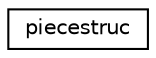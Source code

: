 digraph "Graphical Class Hierarchy"
{
 // INTERACTIVE_SVG=YES
  edge [fontname="Helvetica",fontsize="10",labelfontname="Helvetica",labelfontsize="10"];
  node [fontname="Helvetica",fontsize="10",shape=record];
  rankdir="LR";
  Node0 [label="piecestruc",height=0.2,width=0.4,color="black", fillcolor="white", style="filled",URL="$structpiecestruc.html",tooltip="Part structure: physical information for each piece of Node. "];
}
